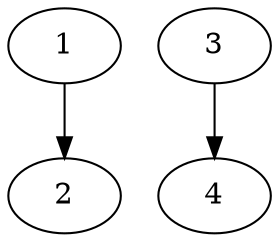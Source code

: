 digraph {
    a [label="1"];
    b [label="2"];
    c [label="3"];
    d [label="4"];
    a -> b;
    c -> d;
}
